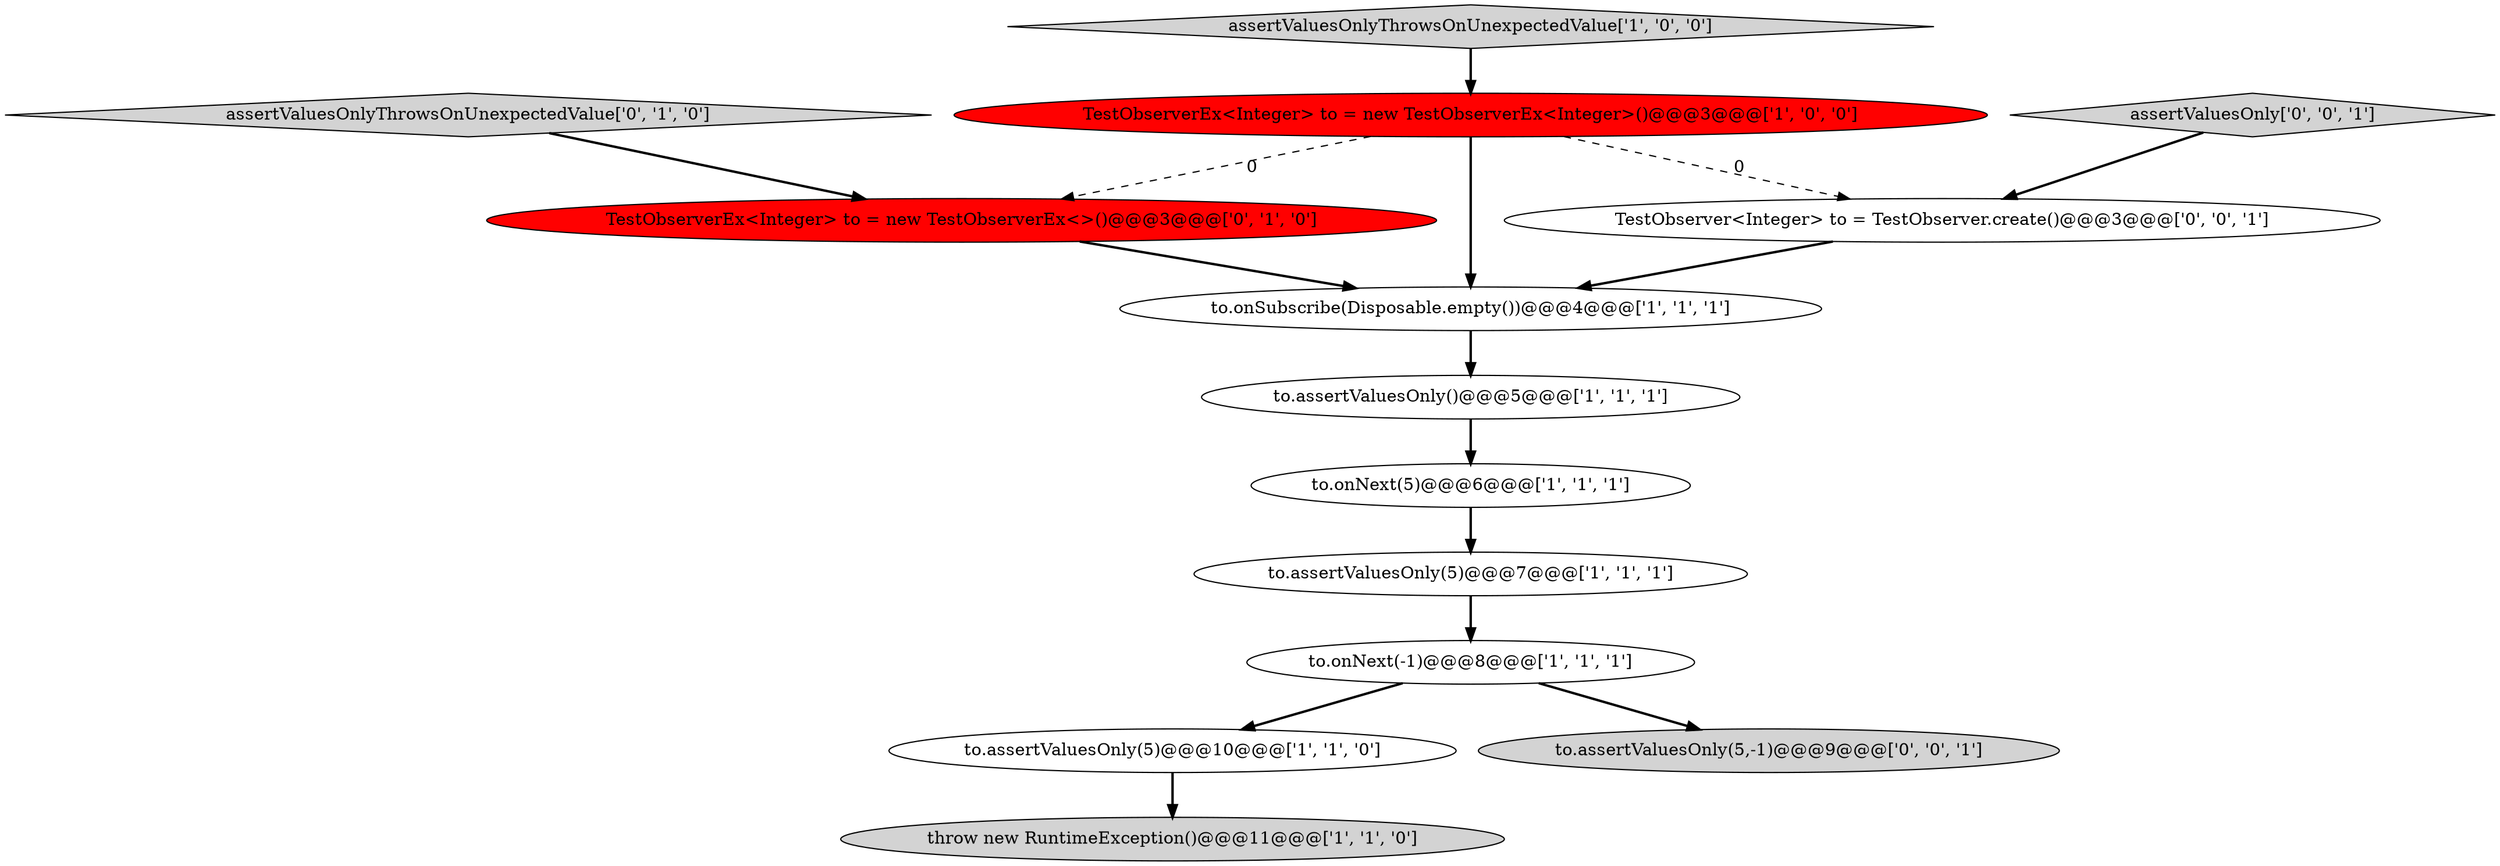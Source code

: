 digraph {
5 [style = filled, label = "TestObserverEx<Integer> to = new TestObserverEx<Integer>()@@@3@@@['1', '0', '0']", fillcolor = red, shape = ellipse image = "AAA1AAABBB1BBB"];
11 [style = filled, label = "TestObserver<Integer> to = TestObserver.create()@@@3@@@['0', '0', '1']", fillcolor = white, shape = ellipse image = "AAA0AAABBB3BBB"];
8 [style = filled, label = "assertValuesOnlyThrowsOnUnexpectedValue['1', '0', '0']", fillcolor = lightgray, shape = diamond image = "AAA0AAABBB1BBB"];
1 [style = filled, label = "throw new RuntimeException()@@@11@@@['1', '1', '0']", fillcolor = lightgray, shape = ellipse image = "AAA0AAABBB1BBB"];
2 [style = filled, label = "to.onNext(-1)@@@8@@@['1', '1', '1']", fillcolor = white, shape = ellipse image = "AAA0AAABBB1BBB"];
7 [style = filled, label = "to.assertValuesOnly(5)@@@10@@@['1', '1', '0']", fillcolor = white, shape = ellipse image = "AAA0AAABBB1BBB"];
13 [style = filled, label = "to.assertValuesOnly(5,-1)@@@9@@@['0', '0', '1']", fillcolor = lightgray, shape = ellipse image = "AAA0AAABBB3BBB"];
3 [style = filled, label = "to.onNext(5)@@@6@@@['1', '1', '1']", fillcolor = white, shape = ellipse image = "AAA0AAABBB1BBB"];
4 [style = filled, label = "to.assertValuesOnly(5)@@@7@@@['1', '1', '1']", fillcolor = white, shape = ellipse image = "AAA0AAABBB1BBB"];
6 [style = filled, label = "to.onSubscribe(Disposable.empty())@@@4@@@['1', '1', '1']", fillcolor = white, shape = ellipse image = "AAA0AAABBB1BBB"];
0 [style = filled, label = "to.assertValuesOnly()@@@5@@@['1', '1', '1']", fillcolor = white, shape = ellipse image = "AAA0AAABBB1BBB"];
10 [style = filled, label = "assertValuesOnlyThrowsOnUnexpectedValue['0', '1', '0']", fillcolor = lightgray, shape = diamond image = "AAA0AAABBB2BBB"];
12 [style = filled, label = "assertValuesOnly['0', '0', '1']", fillcolor = lightgray, shape = diamond image = "AAA0AAABBB3BBB"];
9 [style = filled, label = "TestObserverEx<Integer> to = new TestObserverEx<>()@@@3@@@['0', '1', '0']", fillcolor = red, shape = ellipse image = "AAA1AAABBB2BBB"];
0->3 [style = bold, label=""];
11->6 [style = bold, label=""];
5->9 [style = dashed, label="0"];
10->9 [style = bold, label=""];
6->0 [style = bold, label=""];
7->1 [style = bold, label=""];
4->2 [style = bold, label=""];
2->7 [style = bold, label=""];
5->6 [style = bold, label=""];
8->5 [style = bold, label=""];
5->11 [style = dashed, label="0"];
3->4 [style = bold, label=""];
9->6 [style = bold, label=""];
2->13 [style = bold, label=""];
12->11 [style = bold, label=""];
}
